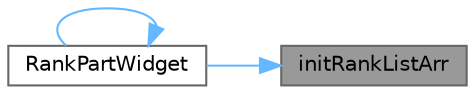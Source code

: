 digraph "initRankListArr"
{
 // LATEX_PDF_SIZE
  bgcolor="transparent";
  edge [fontname=Helvetica,fontsize=10,labelfontname=Helvetica,labelfontsize=10];
  node [fontname=Helvetica,fontsize=10,shape=box,height=0.2,width=0.4];
  rankdir="RL";
  Node1 [id="Node000001",label="initRankListArr",height=0.2,width=0.4,color="gray40", fillcolor="grey60", style="filled", fontcolor="black",tooltip="初始化排行榜单项数组"];
  Node1 -> Node2 [id="edge1_Node000001_Node000002",dir="back",color="steelblue1",style="solid",tooltip=" "];
  Node2 [id="Node000002",label="RankPartWidget",height=0.2,width=0.4,color="grey40", fillcolor="white", style="filled",URL="$class_rank_part_widget.html#a2951becfb2c616c02573fec16e4b7abc",tooltip="构造函数，初始化排行榜分区控件"];
  Node2 -> Node2 [id="edge2_Node000002_Node000002",dir="back",color="steelblue1",style="solid",tooltip=" "];
}
